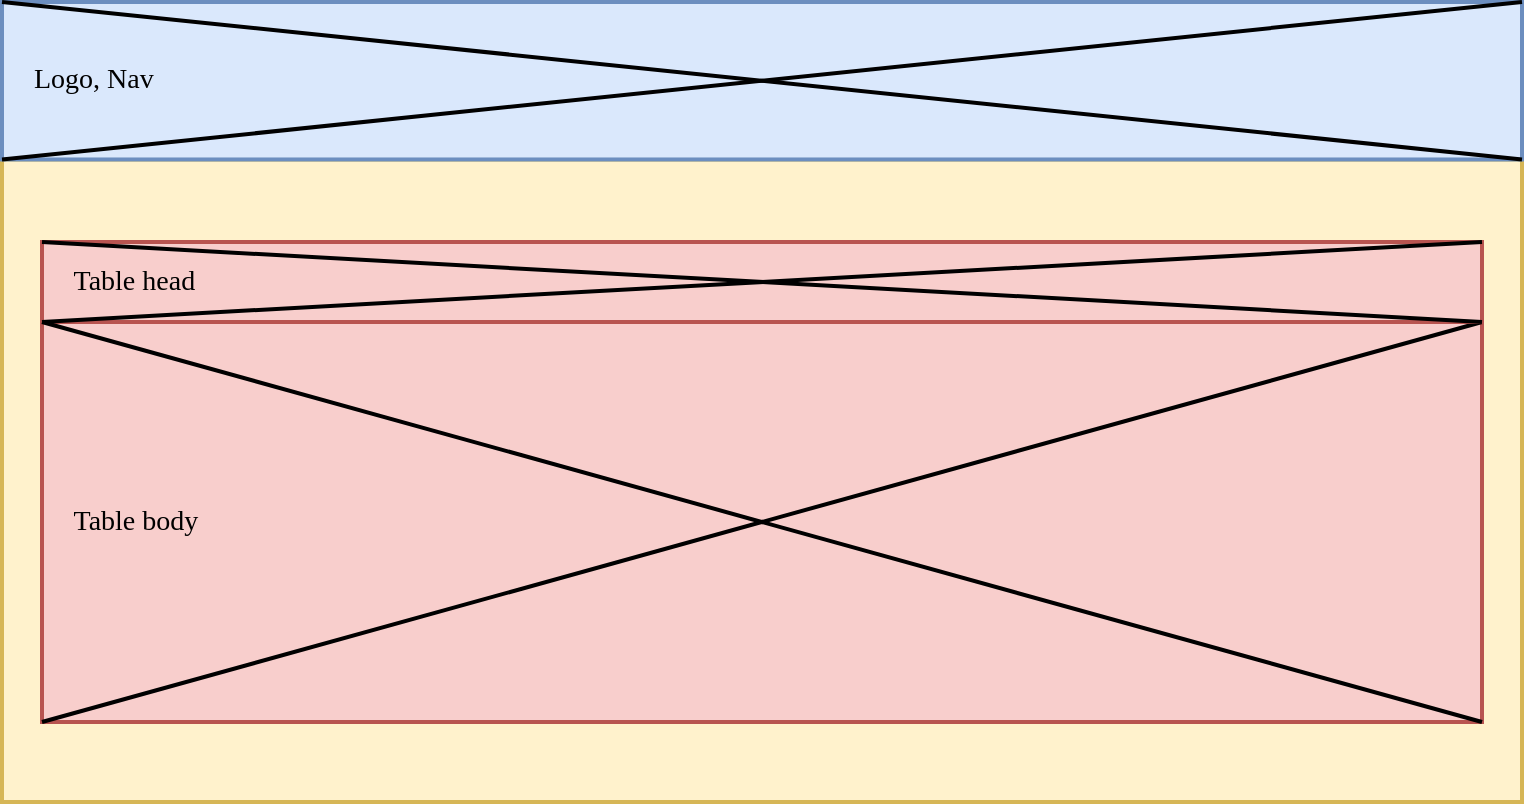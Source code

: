 <mxfile version="15.4.0" type="device"><diagram id="AFhnqOU_uvj61UKACSVl" name="Page-1"><mxGraphModel dx="1024" dy="592" grid="1" gridSize="10" guides="1" tooltips="1" connect="1" arrows="1" fold="1" page="1" pageScale="1" pageWidth="827" pageHeight="1169" math="0" shadow="0"><root><mxCell id="0"/><mxCell id="1" parent="0"/><mxCell id="eJ8QvVYXyE7xvNumUWmb-2" value="" style="rounded=0;whiteSpace=wrap;html=1;absoluteArcSize=1;arcSize=14;strokeWidth=2;fontFamily=Times New Roman;fontSize=14;fillColor=#fff2cc;strokeColor=#d6b656;" parent="1" vertex="1"><mxGeometry x="40" y="118.74" width="760" height="321.26" as="geometry"/></mxCell><mxCell id="eJ8QvVYXyE7xvNumUWmb-6" value="&amp;nbsp; &amp;nbsp; Table body" style="rounded=0;whiteSpace=wrap;html=1;absoluteArcSize=1;arcSize=14;strokeWidth=2;fontFamily=Times New Roman;align=left;fontSize=14;fillColor=#f8cecc;strokeColor=#b85450;" parent="1" vertex="1"><mxGeometry x="60" y="200" width="720" height="200" as="geometry"/></mxCell><mxCell id="eJ8QvVYXyE7xvNumUWmb-1" value="&amp;nbsp; &amp;nbsp; Logo, Nav" style="rounded=0;whiteSpace=wrap;html=1;absoluteArcSize=1;arcSize=14;strokeWidth=2;fontFamily=Times New Roman;align=left;fontSize=14;fillColor=#dae8fc;strokeColor=#6c8ebf;" parent="1" vertex="1"><mxGeometry x="40" y="40" width="760" height="78.74" as="geometry"/></mxCell><mxCell id="eJ8QvVYXyE7xvNumUWmb-4" style="rounded=0;orthogonalLoop=1;jettySize=auto;html=1;exitX=0;exitY=0;exitDx=0;exitDy=0;entryX=1;entryY=1;entryDx=0;entryDy=0;fontFamily=Times New Roman;endArrow=none;endFill=0;strokeWidth=2;fontSize=14;" parent="1" source="eJ8QvVYXyE7xvNumUWmb-1" target="eJ8QvVYXyE7xvNumUWmb-1" edge="1"><mxGeometry relative="1" as="geometry"/></mxCell><mxCell id="eJ8QvVYXyE7xvNumUWmb-5" style="edgeStyle=none;rounded=0;orthogonalLoop=1;jettySize=auto;html=1;exitX=0;exitY=1;exitDx=0;exitDy=0;entryX=1;entryY=0;entryDx=0;entryDy=0;fontFamily=Times New Roman;endArrow=none;endFill=0;strokeWidth=2;fontSize=14;" parent="1" source="eJ8QvVYXyE7xvNumUWmb-1" target="eJ8QvVYXyE7xvNumUWmb-1" edge="1"><mxGeometry relative="1" as="geometry"/></mxCell><mxCell id="eJ8QvVYXyE7xvNumUWmb-14" style="edgeStyle=none;rounded=0;orthogonalLoop=1;jettySize=auto;html=1;exitX=0;exitY=1;exitDx=0;exitDy=0;fontFamily=Times New Roman;endArrow=none;endFill=0;strokeWidth=2;fontSize=14;" parent="1" source="eJ8QvVYXyE7xvNumUWmb-6" edge="1"><mxGeometry relative="1" as="geometry"><mxPoint x="780" y="200" as="targetPoint"/></mxGeometry></mxCell><mxCell id="eJ8QvVYXyE7xvNumUWmb-7" value="&amp;nbsp; &amp;nbsp; Table head" style="rounded=0;whiteSpace=wrap;html=1;absoluteArcSize=1;arcSize=14;strokeWidth=2;fontFamily=Times New Roman;align=left;fontSize=14;fillColor=#f8cecc;strokeColor=#b85450;" parent="1" vertex="1"><mxGeometry x="60" y="160" width="720" height="40" as="geometry"/></mxCell><mxCell id="eJ8QvVYXyE7xvNumUWmb-8" style="edgeStyle=none;rounded=0;orthogonalLoop=1;jettySize=auto;html=1;exitX=0;exitY=0;exitDx=0;exitDy=0;entryX=1;entryY=1;entryDx=0;entryDy=0;fontFamily=Times New Roman;endArrow=none;endFill=0;strokeWidth=2;fontSize=14;" parent="1" source="eJ8QvVYXyE7xvNumUWmb-7" target="eJ8QvVYXyE7xvNumUWmb-7" edge="1"><mxGeometry relative="1" as="geometry"/></mxCell><mxCell id="eJ8QvVYXyE7xvNumUWmb-9" style="edgeStyle=none;rounded=0;orthogonalLoop=1;jettySize=auto;html=1;exitX=0;exitY=1;exitDx=0;exitDy=0;entryX=1;entryY=0;entryDx=0;entryDy=0;fontFamily=Times New Roman;endArrow=none;endFill=0;strokeWidth=2;fontSize=14;" parent="1" source="eJ8QvVYXyE7xvNumUWmb-7" target="eJ8QvVYXyE7xvNumUWmb-7" edge="1"><mxGeometry relative="1" as="geometry"/></mxCell><mxCell id="eJ8QvVYXyE7xvNumUWmb-15" style="edgeStyle=none;rounded=0;orthogonalLoop=1;jettySize=auto;html=1;exitX=1;exitY=1;exitDx=0;exitDy=0;entryX=0;entryY=0;entryDx=0;entryDy=0;fontFamily=Times New Roman;endArrow=none;endFill=0;strokeWidth=2;fontSize=14;" parent="1" source="eJ8QvVYXyE7xvNumUWmb-6" target="eJ8QvVYXyE7xvNumUWmb-6" edge="1"><mxGeometry relative="1" as="geometry"/></mxCell></root></mxGraphModel></diagram></mxfile>